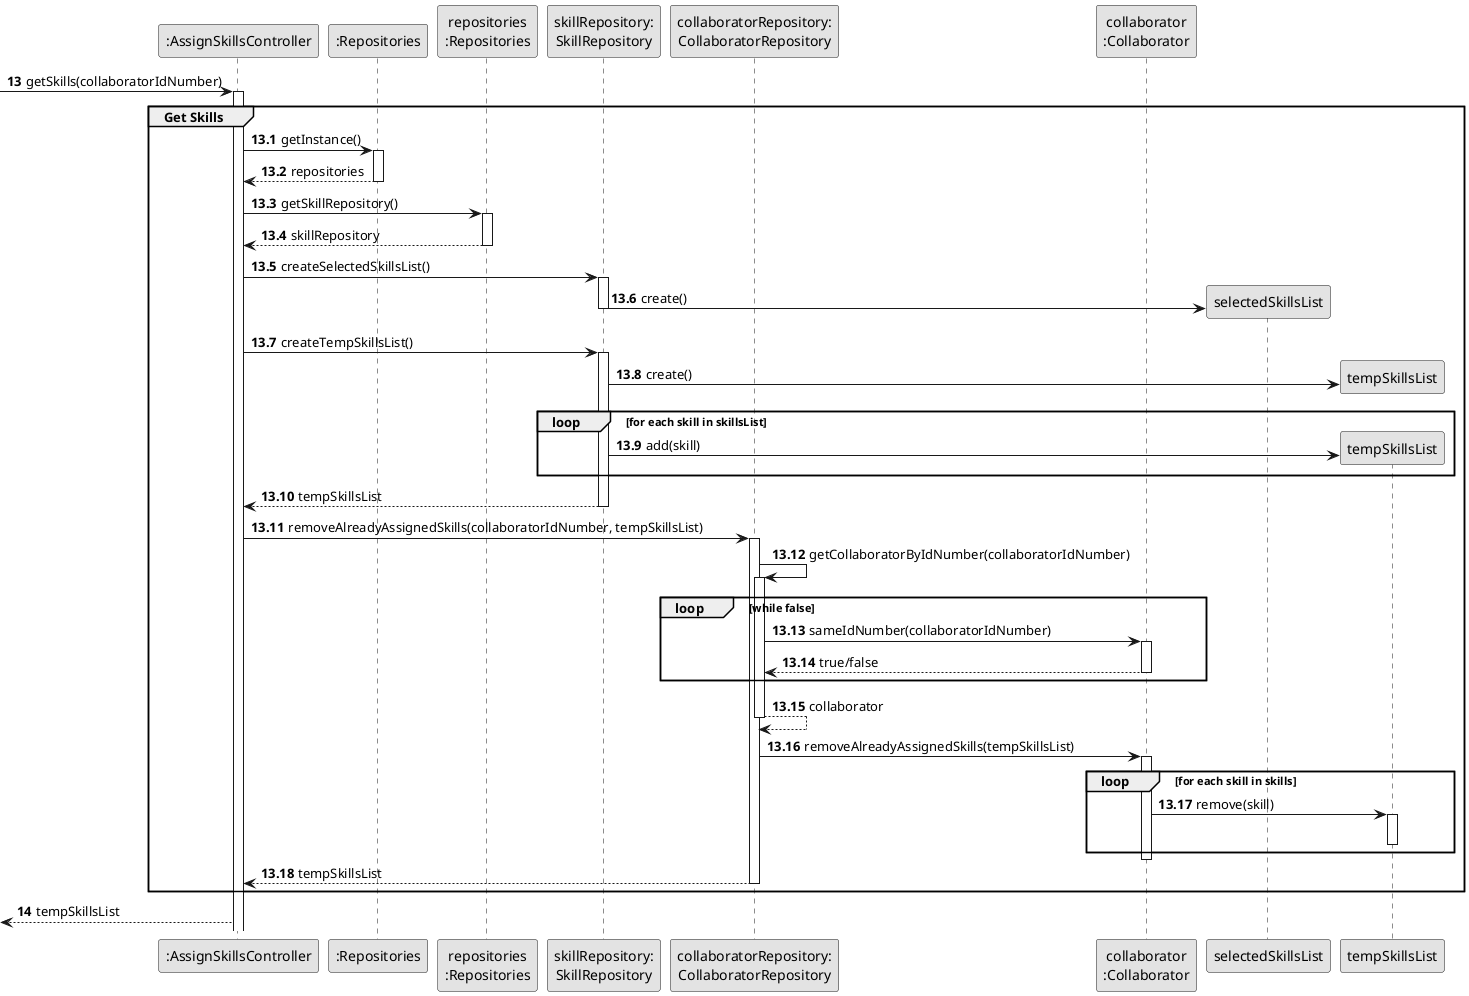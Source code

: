 @startuml
skinparam monochrome true
skinparam packageStyle rectangle
skinparam shadowing false

participant ":AssignSkillsController" as CTRL
participant ":Repositories" as RepositorySingleton
participant "repositories\n:Repositories" as PLAT
participant "skillRepository:\nSkillRepository" as SkillRepository
participant "collaboratorRepository:\nCollaboratorRepository" as CollaboratorRepository
participant "collaborator\n:Collaborator" as Collaborator

autonumber 13
-> CTRL : getSkills(collaboratorIdNumber)

autonumber 13.1

activate CTRL
    group Get Skills
            CTRL -> RepositorySingleton : getInstance()
            activate RepositorySingleton

            RepositorySingleton --> CTRL: repositories
            deactivate RepositorySingleton

            CTRL -> PLAT : getSkillRepository()
            activate PLAT

            PLAT --> CTRL: skillRepository
            deactivate PLAT

            CTRL -> SkillRepository : createSelectedSkillsList()
            activate SkillRepository

                SkillRepository -> selectedSkillsList** : create()
            deactivate SkillRepository

            CTRL -> SkillRepository : createTempSkillsList()
            activate SkillRepository

                SkillRepository -> tempSkillsList** : create()
                loop for each skill in skillsList
                    SkillRepository -> tempSkillsList** : add(skill)
                end loop
                SkillRepository --> CTRL : tempSkillsList
            deactivate SkillRepository

            CTRL -> CollaboratorRepository : removeAlreadyAssignedSkills(collaboratorIdNumber, tempSkillsList)
            activate CollaboratorRepository

                CollaboratorRepository -> CollaboratorRepository : getCollaboratorByIdNumber(collaboratorIdNumber)
                activate CollaboratorRepository

                    loop while false

                    CollaboratorRepository -> Collaborator : sameIdNumber(collaboratorIdNumber)
                    activate Collaborator

                        Collaborator --> CollaboratorRepository : true/false
                    deactivate Collaborator

                    end loop

                    CollaboratorRepository --> CollaboratorRepository : collaborator

                deactivate CollaboratorRepository

            CollaboratorRepository -> Collaborator : removeAlreadyAssignedSkills(tempSkillsList)
            activate Collaborator

            loop for each skill in skills
                Collaborator -> tempSkillsList : remove(skill)
                    activate tempSkillsList
                    deactivate tempSkillsList
            end loop

            deactivate Collaborator

            CollaboratorRepository --> CTRL : tempSkillsList

            deactivate CollaboratorRepository
end group

autonumber 14

<-- CTRL : tempSkillsList

@enduml